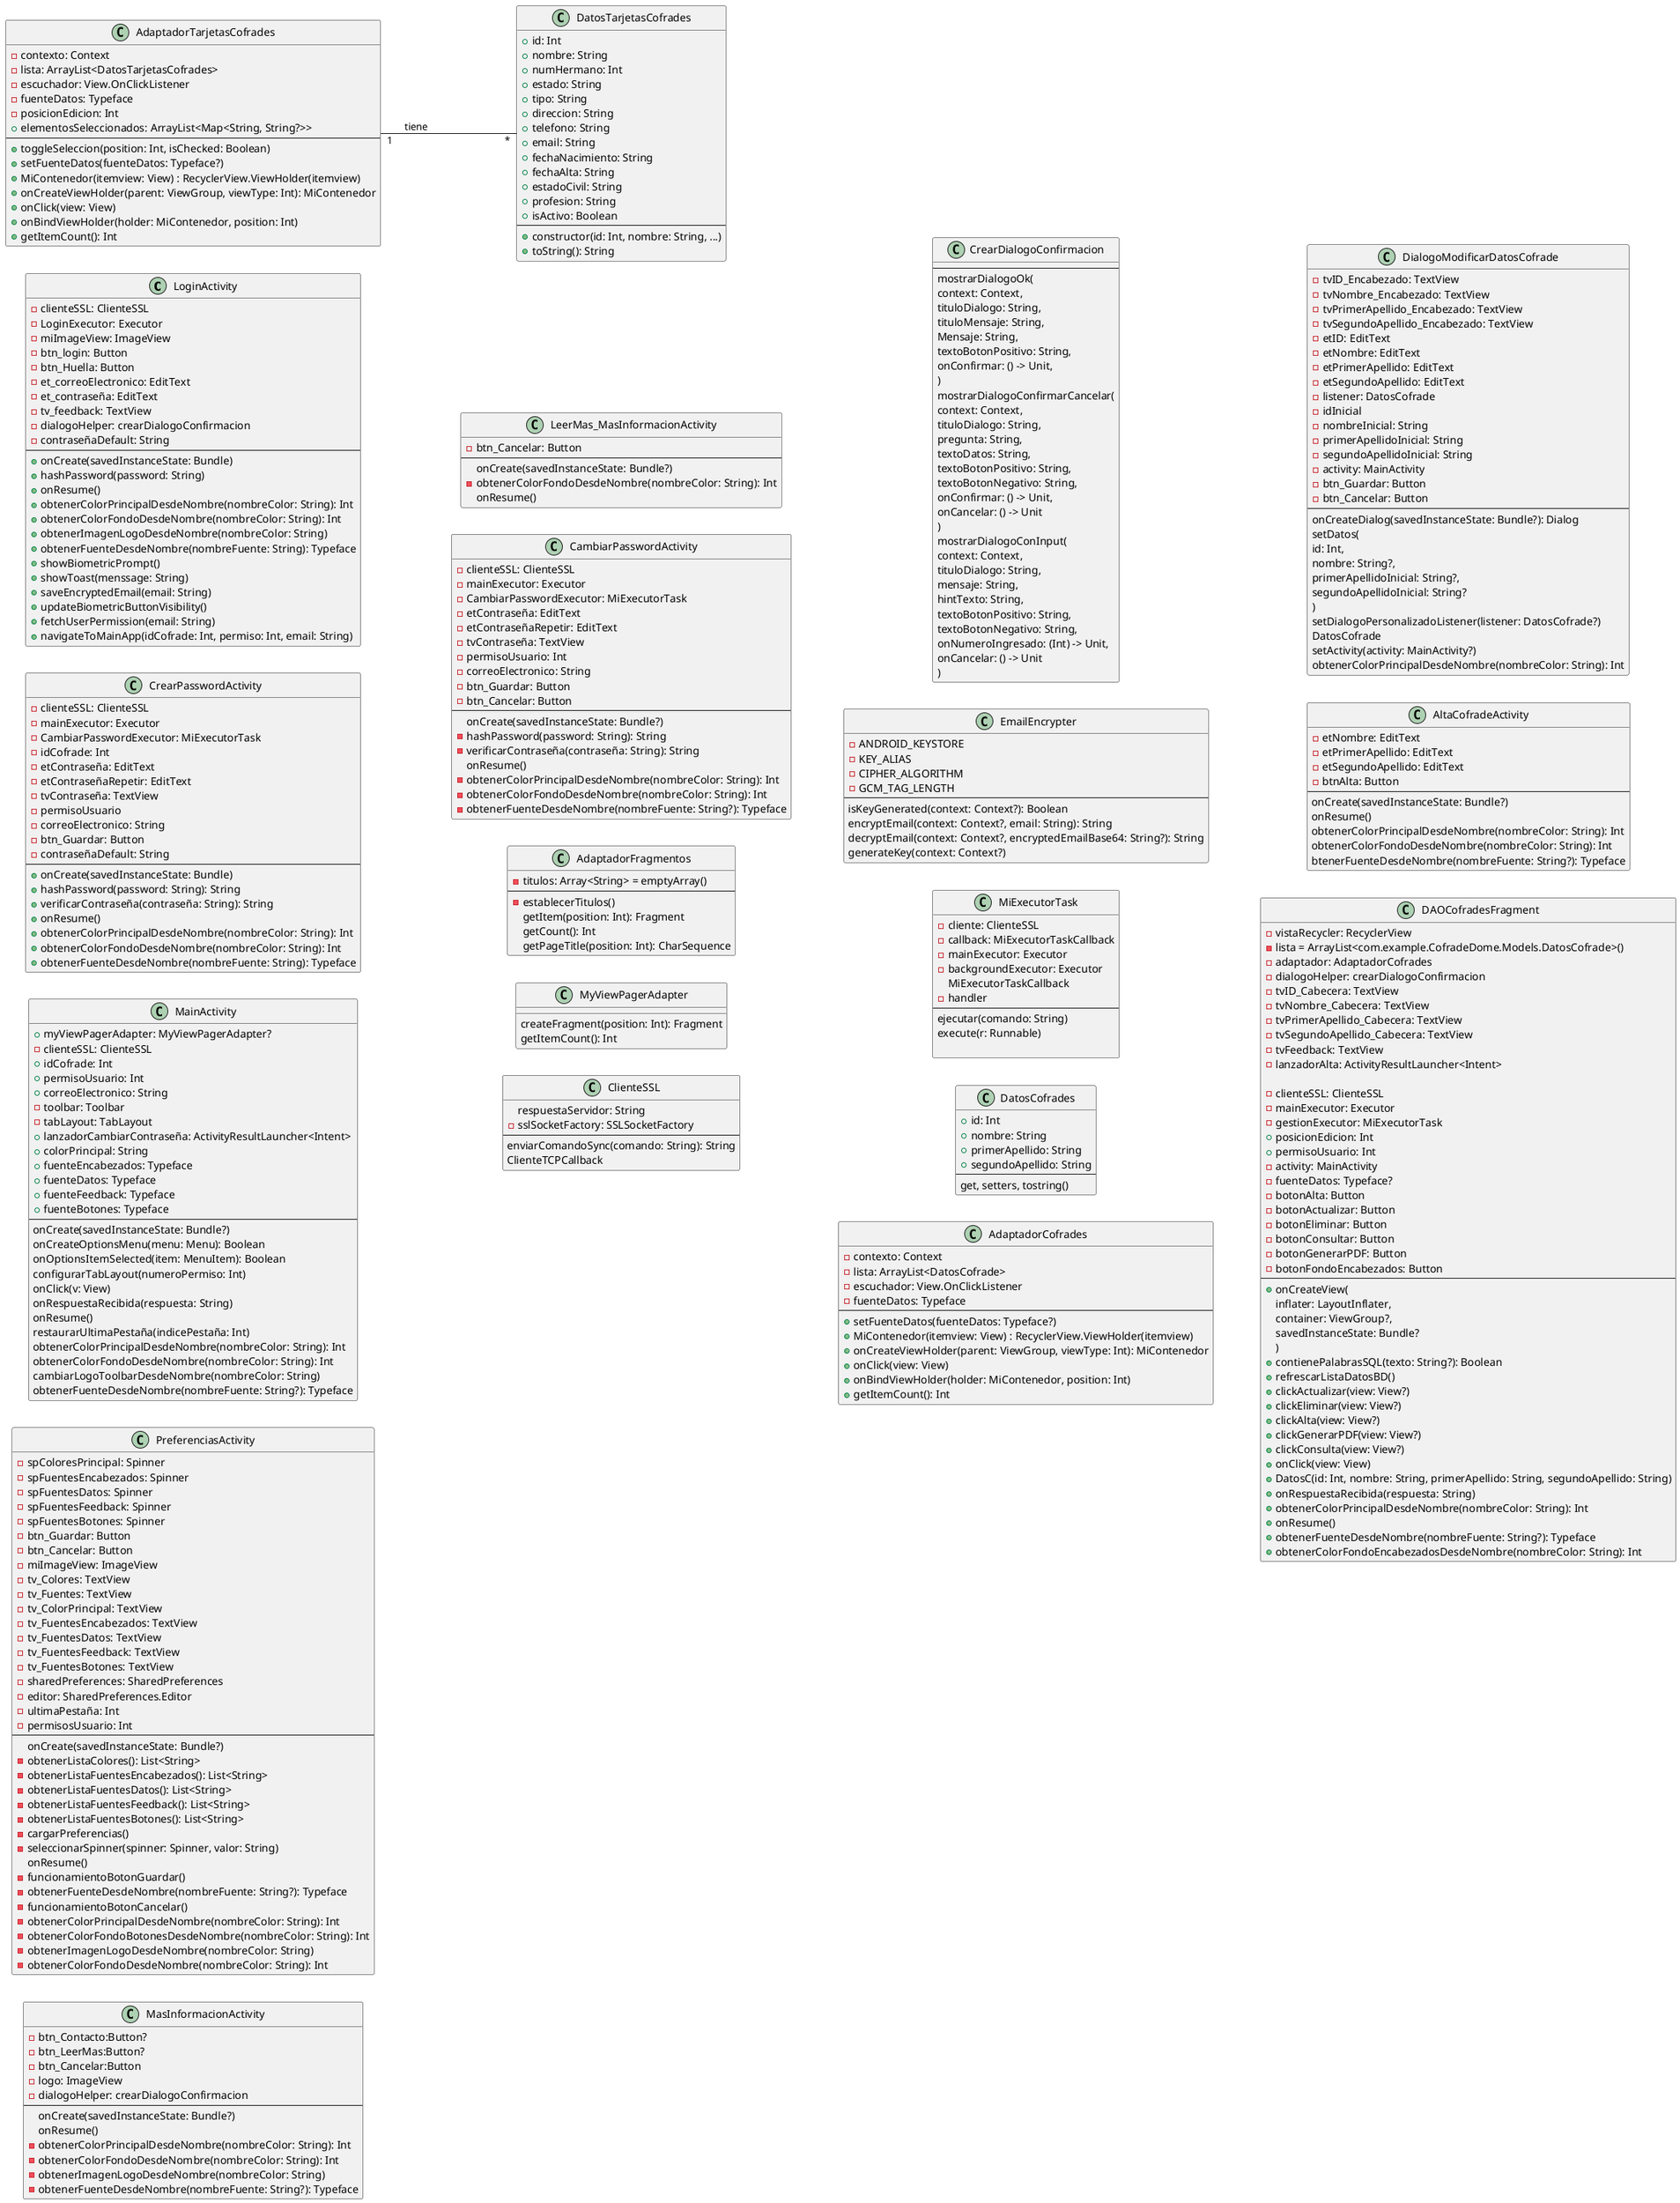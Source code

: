 @startuml
' Configuración opcional para la dirección del diagrama
top to bottom direction

' Definición de la clase DatosTarjetasCofrades
' Los campos (atributos) se definen con un signo (+ para público, - para privado, # para protegido)
' Puedes poner el tipo de dato después de dos puntos (:)
' Los métodos (funciones) se definen también con un signo y paréntesis para los argumentos

' ********      A P P  *****************
class LoginActivity{
    - clienteSSL: ClienteSSL
    - LoginExecutor: Executor
    - miImageView: ImageView
    - btn_login: Button
    - btn_Huella: Button
    - et_correoElectronico: EditText
    - et_contraseña: EditText
    - tv_feedback: TextView
    - dialogoHelper: crearDialogoConfirmacion
    - contraseñaDefault: String
    --
    + onCreate(savedInstanceState: Bundle)
    + hashPassword(password: String)
    + onResume()
    + obtenerColorPrincipalDesdeNombre(nombreColor: String): Int
    + obtenerColorFondoDesdeNombre(nombreColor: String): Int
    + obtenerImagenLogoDesdeNombre(nombreColor: String)
    + obtenerFuenteDesdeNombre(nombreFuente: String): Typeface
    + showBiometricPrompt()
    + showToast(menssage: String)
    + saveEncryptedEmail(email: String)
    + updateBiometricButtonVisibility()
    + fetchUserPermission(email: String)
    + navigateToMainApp(idCofrade: Int, permiso: Int, email: String)
}

class CrearPasswordActivity{
    - clienteSSL: ClienteSSL
    - mainExecutor: Executor
    - CambiarPasswordExecutor: MiExecutorTask
    - idCofrade: Int
    - etContraseña: EditText
    - etContraseñaRepetir: EditText
    - tvContraseña: TextView
    - permisoUsuario
    - correoElectronico: String
    - btn_Guardar: Button
    - contraseñaDefault: String
    --
    + onCreate(savedInstanceState: Bundle)
    + hashPassword(password: String): String
    + verificarContraseña(contraseña: String): String
    + onResume()
    + obtenerColorPrincipalDesdeNombre(nombreColor: String): Int
    + obtenerColorFondoDesdeNombre(nombreColor: String): Int
    + obtenerFuenteDesdeNombre(nombreFuente: String): Typeface
}

class MainActivity{
    + myViewPagerAdapter: MyViewPagerAdapter?
    - clienteSSL: ClienteSSL
    + idCofrade: Int
    + permisoUsuario: Int
    + correoElectronico: String
    - toolbar: Toolbar
    - tabLayout: TabLayout
    + lanzadorCambiarContraseña: ActivityResultLauncher<Intent>
    + colorPrincipal: String
    + fuenteEncabezados: Typeface
    + fuenteDatos: Typeface
    + fuenteFeedback: Typeface
    + fuenteBotones: Typeface
    --
    onCreate(savedInstanceState: Bundle?)
    onCreateOptionsMenu(menu: Menu): Boolean
    onOptionsItemSelected(item: MenuItem): Boolean
    configurarTabLayout(numeroPermiso: Int)
    onClick(v: View)
    onRespuestaRecibida(respuesta: String)
    onResume()
    restaurarUltimaPestaña(indicePestaña: Int)
    obtenerColorPrincipalDesdeNombre(nombreColor: String): Int
    obtenerColorFondoDesdeNombre(nombreColor: String): Int
    cambiarLogoToolbarDesdeNombre(nombreColor: String)
    obtenerFuenteDesdeNombre(nombreFuente: String?): Typeface
}

class PreferenciasActivity{
    - spColoresPrincipal: Spinner
    - spFuentesEncabezados: Spinner
    - spFuentesDatos: Spinner
    - spFuentesFeedback: Spinner
    - spFuentesBotones: Spinner
    - btn_Guardar: Button
    - btn_Cancelar: Button
    - miImageView: ImageView
    - tv_Colores: TextView
    - tv_Fuentes: TextView
    - tv_ColorPrincipal: TextView
    - tv_FuentesEncabezados: TextView
    - tv_FuentesDatos: TextView
    - tv_FuentesFeedback: TextView
    - tv_FuentesBotones: TextView
    - sharedPreferences: SharedPreferences
    - editor: SharedPreferences.Editor
    - ultimaPestaña: Int
    - permisosUsuario: Int
    --
    onCreate(savedInstanceState: Bundle?)
    - obtenerListaColores(): List<String>
    - obtenerListaFuentesEncabezados(): List<String>
    - obtenerListaFuentesDatos(): List<String>
    - obtenerListaFuentesFeedback(): List<String>
    - obtenerListaFuentesBotones(): List<String>
    - cargarPreferencias()
    - seleccionarSpinner(spinner: Spinner, valor: String)
    onResume()
    - funcionamientoBotonGuardar()
    - obtenerFuenteDesdeNombre(nombreFuente: String?): Typeface
    - funcionamientoBotonCancelar()
    - obtenerColorPrincipalDesdeNombre(nombreColor: String): Int
    - obtenerColorFondoBotonesDesdeNombre(nombreColor: String): Int
    - obtenerImagenLogoDesdeNombre(nombreColor: String)
    - obtenerColorFondoDesdeNombre(nombreColor: String): Int
}

class MasInformacionActivity{
    - btn_Contacto:Button?
    - btn_LeerMas:Button?
    - btn_Cancelar:Button
    - logo: ImageView
    - dialogoHelper: crearDialogoConfirmacion
    --
    onCreate(savedInstanceState: Bundle?)
    onResume()
    - obtenerColorPrincipalDesdeNombre(nombreColor: String): Int
    - obtenerColorFondoDesdeNombre(nombreColor: String): Int
    - obtenerImagenLogoDesdeNombre(nombreColor: String)
    - obtenerFuenteDesdeNombre(nombreFuente: String?): Typeface
}

class LeerMas_MasInformacionActivity{
    - btn_Cancelar: Button
    --
    onCreate(savedInstanceState: Bundle?)
    - obtenerColorFondoDesdeNombre(nombreColor: String): Int
    onResume()
}

class CambiarPasswordActivity{
    - clienteSSL: ClienteSSL
    - mainExecutor: Executor
    - CambiarPasswordExecutor: MiExecutorTask
    - etContraseña: EditText
    - etContraseñaRepetir: EditText
    - tvContraseña: TextView
    - permisoUsuario: Int
    - correoElectronico: String
    - btn_Guardar: Button
    - btn_Cancelar: Button
    --
    onCreate(savedInstanceState: Bundle?)
    - hashPassword(password: String): String
    - verificarContraseña(contraseña: String): String
    onResume()
    - obtenerColorPrincipalDesdeNombre(nombreColor: String): Int
    - obtenerColorFondoDesdeNombre(nombreColor: String): Int
    - obtenerFuenteDesdeNombre(nombreFuente: String?): Typeface
}

class AdaptadorFragmentos{
    - titulos: Array<String> = emptyArray()
    --
    - establecerTitulos()
    getItem(position: Int): Fragment
    getCount(): Int
    getPageTitle(position: Int): CharSequence
}

class MyViewPagerAdapter{
    createFragment(position: Int): Fragment
    getItemCount(): Int
}

class ClienteSSL{
    respuestaServidor: String
    - sslSocketFactory: SSLSocketFactory
    --
    enviarComandoSync(comando: String): String
    ClienteTCPCallback
}

class CrearDialogoConfirmacion{
    --
    mostrarDialogoOk(
            context: Context,
            tituloDialogo: String,
            tituloMensaje: String,
            Mensaje: String,
            textoBotonPositivo: String,
            onConfirmar: () -> Unit,
        )
    mostrarDialogoConfirmarCancelar(
            context: Context,
            tituloDialogo: String,
            pregunta: String,
            textoDatos: String,
            textoBotonPositivo: String,
            textoBotonNegativo: String,
            onConfirmar: () -> Unit,
            onCancelar: () -> Unit
        )
    mostrarDialogoConInput(
            context: Context,
            tituloDialogo: String,
            mensaje: String,
            hintTexto: String,
            textoBotonPositivo: String,
            textoBotonNegativo: String,
            onNumeroIngresado: (Int) -> Unit,
            onCancelar: () -> Unit
        )
}

class EmailEncrypter{
    - ANDROID_KEYSTORE
    - KEY_ALIAS
    - CIPHER_ALGORITHM
    - GCM_TAG_LENGTH
    --
    isKeyGenerated(context: Context?): Boolean
    encryptEmail(context: Context?, email: String): String
    decryptEmail(context: Context?, encryptedEmailBase64: String?): String
    generateKey(context: Context?)
}

class MiExecutorTask{
     - cliente: ClienteSSL
     - callback: MiExecutorTaskCallback
     - mainExecutor: Executor
     - backgroundExecutor: Executor
     MiExecutorTaskCallback
     - handler
    --
     ejecutar(comando: String)
     execute(r: Runnable)

}



'top to bottom direction
' * * * * * * * * *     C O F R A D E     * * * * * * * * * *

class DatosCofrades{
    + id: Int
    + nombre: String
    + primerApellido: String
    + segundoApellido: String
    --
    get, setters, tostring()
}

class AdaptadorCofrades{
    - contexto: Context
    - lista: ArrayList<DatosCofrade>
    - escuchador: View.OnClickListener
    - fuenteDatos: Typeface
    --
    + setFuenteDatos(fuenteDatos: Typeface?)
    + MiContenedor(itemview: View) : RecyclerView.ViewHolder(itemview)
    + onCreateViewHolder(parent: ViewGroup, viewType: Int): MiContenedor
    + onClick(view: View)
    + onBindViewHolder(holder: MiContenedor, position: Int)
    + getItemCount(): Int
}

class DialogoModificarDatosCofrade{
    - tvID_Encabezado: TextView
    - tvNombre_Encabezado: TextView
    - tvPrimerApellido_Encabezado: TextView
    - tvSegundoApellido_Encabezado: TextView
    - etID: EditText
    - etNombre: EditText
    - etPrimerApellido: EditText
    - etSegundoApellido: EditText
    - listener: DatosCofrade
    - idInicial
    - nombreInicial: String
    - primerApellidoInicial: String
    - segundoApellidoInicial: String
    - activity: MainActivity
    - btn_Guardar: Button
    - btn_Cancelar: Button
    --
    onCreateDialog(savedInstanceState: Bundle?): Dialog
    setDatos(
            id: Int,
            nombre: String?,
            primerApellidoInicial: String?,
            segundoApellidoInicial: String?
        )
    setDialogoPersonalizadoListener(listener: DatosCofrade?)
    DatosCofrade
    setActivity(activity: MainActivity?)
    obtenerColorPrincipalDesdeNombre(nombreColor: String): Int
}

class AltaCofradeActivity{
    - etNombre: EditText
    - etPrimerApellido: EditText
    - etSegundoApellido: EditText
    - btnAlta: Button
    --
    onCreate(savedInstanceState: Bundle?)
    onResume()
    obtenerColorPrincipalDesdeNombre(nombreColor: String): Int
    obtenerColorFondoDesdeNombre(nombreColor: String): Int
    btenerFuenteDesdeNombre(nombreFuente: String?): Typeface
}

class DAOCofradesFragment{
      - vistaRecycler: RecyclerView
      - lista = ArrayList<com.example.CofradeDome.Models.DatosCofrade>()
      - adaptador: AdaptadorCofrades
      - dialogoHelper: crearDialogoConfirmacion
      - tvID_Cabecera: TextView
      - tvNombre_Cabecera: TextView
      - tvPrimerApellido_Cabecera: TextView
      - tvSegundoApellido_Cabecera: TextView
      - tvFeedback: TextView
      - lanzadorAlta: ActivityResultLauncher<Intent>

      - clienteSSL: ClienteSSL
      - mainExecutor: Executor
      - gestionExecutor: MiExecutorTask
      + posicionEdicion: Int
      + permisoUsuario: Int
      - activity: MainActivity
      - fuenteDatos: Typeface?
      - botonAlta: Button
      - botonActualizar: Button
      - botonEliminar: Button
      - botonConsultar: Button
      - botonGenerarPDF: Button
      - botonFondoEncabezados: Button
    --
    + onCreateView(
            inflater: LayoutInflater,
            container: ViewGroup?,
            savedInstanceState: Bundle?
        )
    + contienePalabrasSQL(texto: String?): Boolean
    + refrescarListaDatosBD()
    + clickActualizar(view: View?)
    + clickEliminar(view: View?)
    + clickAlta(view: View?)
    + clickGenerarPDF(view: View?)
    + clickConsulta(view: View?)
    + onClick(view: View)
    + DatosC(id: Int, nombre: String, primerApellido: String, segundoApellido: String)
    + onRespuestaRecibida(respuesta: String)
    + obtenerColorPrincipalDesdeNombre(nombreColor: String): Int
    + onResume()
    + obtenerFuenteDesdeNombre(nombreFuente: String?): Typeface
    + obtenerColorFondoEncabezadosDesdeNombre(nombreColor: String): Int
}


class DatosTarjetasCofrades {
    + id: Int
    + nombre: String
    + numHermano: Int
    + estado: String
    + tipo: String
    + direccion: String
    + telefono: String
    + email: String
    + fechaNacimiento: String
    + fechaAlta: String
    + estadoCivil: String
    + profesion: String
    + isActivo: Boolean
    --
    + constructor(id: Int, nombre: String, ...)
    + toString(): String
}

class AdaptadorTarjetasCofrades{
    - contexto: Context
    - lista: ArrayList<DatosTarjetasCofrades>
    - escuchador: View.OnClickListener
    - fuenteDatos: Typeface
    - posicionEdicion: Int
    + elementosSeleccionados: ArrayList<Map<String, String?>>
    --
    + toggleSeleccion(position: Int, isChecked: Boolean)
    + setFuenteDatos(fuenteDatos: Typeface?)
    + MiContenedor(itemview: View) : RecyclerView.ViewHolder(itemview)
    + onCreateViewHolder(parent: ViewGroup, viewType: Int): MiContenedor
    + onClick(view: View)
    + onBindViewHolder(holder: MiContenedor, position: Int)
    + getItemCount(): Int
}
AdaptadorTarjetasCofrades "1" -- "*" DatosTarjetasCofrades : "tiene"
left to right direction

@enduml